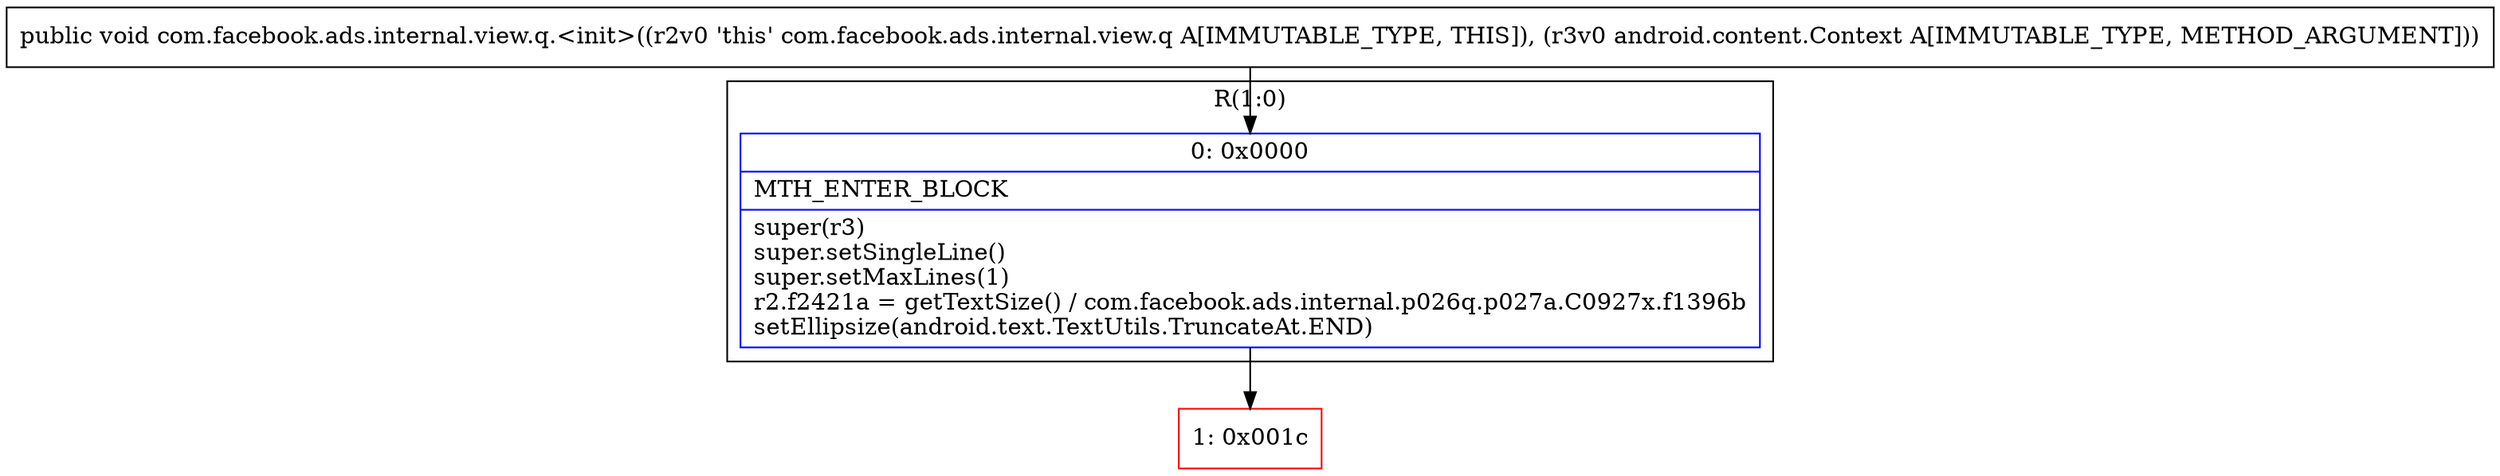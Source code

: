 digraph "CFG forcom.facebook.ads.internal.view.q.\<init\>(Landroid\/content\/Context;)V" {
subgraph cluster_Region_950485155 {
label = "R(1:0)";
node [shape=record,color=blue];
Node_0 [shape=record,label="{0\:\ 0x0000|MTH_ENTER_BLOCK\l|super(r3)\lsuper.setSingleLine()\lsuper.setMaxLines(1)\lr2.f2421a = getTextSize() \/ com.facebook.ads.internal.p026q.p027a.C0927x.f1396b\lsetEllipsize(android.text.TextUtils.TruncateAt.END)\l}"];
}
Node_1 [shape=record,color=red,label="{1\:\ 0x001c}"];
MethodNode[shape=record,label="{public void com.facebook.ads.internal.view.q.\<init\>((r2v0 'this' com.facebook.ads.internal.view.q A[IMMUTABLE_TYPE, THIS]), (r3v0 android.content.Context A[IMMUTABLE_TYPE, METHOD_ARGUMENT])) }"];
MethodNode -> Node_0;
Node_0 -> Node_1;
}

